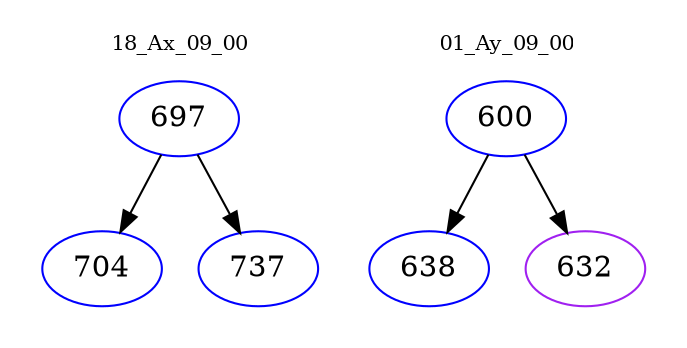 digraph{
subgraph cluster_0 {
color = white
label = "18_Ax_09_00";
fontsize=10;
T0_697 [label="697", color="blue"]
T0_697 -> T0_704 [color="black"]
T0_704 [label="704", color="blue"]
T0_697 -> T0_737 [color="black"]
T0_737 [label="737", color="blue"]
}
subgraph cluster_1 {
color = white
label = "01_Ay_09_00";
fontsize=10;
T1_600 [label="600", color="blue"]
T1_600 -> T1_638 [color="black"]
T1_638 [label="638", color="blue"]
T1_600 -> T1_632 [color="black"]
T1_632 [label="632", color="purple"]
}
}
